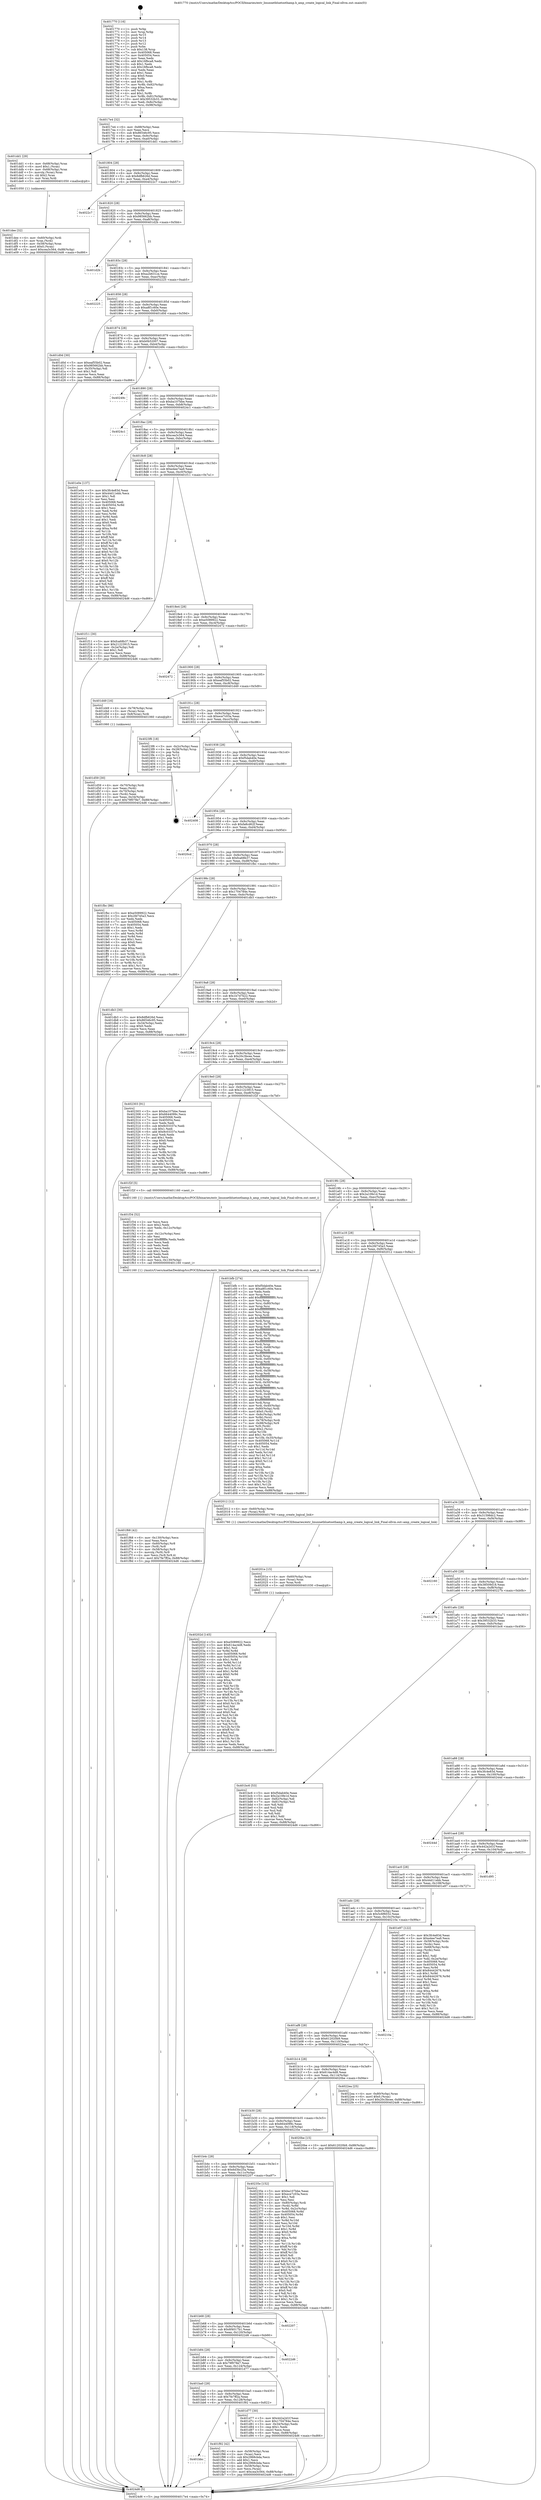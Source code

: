 digraph "0x401770" {
  label = "0x401770 (/mnt/c/Users/mathe/Desktop/tcc/POCII/binaries/extr_linuxnetbluetoothamp.h_amp_create_logical_link_Final-ollvm.out::main(0))"
  labelloc = "t"
  node[shape=record]

  Entry [label="",width=0.3,height=0.3,shape=circle,fillcolor=black,style=filled]
  "0x4017e4" [label="{
     0x4017e4 [32]\l
     | [instrs]\l
     &nbsp;&nbsp;0x4017e4 \<+6\>: mov -0x88(%rbp),%eax\l
     &nbsp;&nbsp;0x4017ea \<+2\>: mov %eax,%ecx\l
     &nbsp;&nbsp;0x4017ec \<+6\>: sub $0x86546c95,%ecx\l
     &nbsp;&nbsp;0x4017f2 \<+6\>: mov %eax,-0x9c(%rbp)\l
     &nbsp;&nbsp;0x4017f8 \<+6\>: mov %ecx,-0xa0(%rbp)\l
     &nbsp;&nbsp;0x4017fe \<+6\>: je 0000000000401dd1 \<main+0x661\>\l
  }"]
  "0x401dd1" [label="{
     0x401dd1 [29]\l
     | [instrs]\l
     &nbsp;&nbsp;0x401dd1 \<+4\>: mov -0x68(%rbp),%rax\l
     &nbsp;&nbsp;0x401dd5 \<+6\>: movl $0x1,(%rax)\l
     &nbsp;&nbsp;0x401ddb \<+4\>: mov -0x68(%rbp),%rax\l
     &nbsp;&nbsp;0x401ddf \<+3\>: movslq (%rax),%rax\l
     &nbsp;&nbsp;0x401de2 \<+4\>: shl $0x2,%rax\l
     &nbsp;&nbsp;0x401de6 \<+3\>: mov %rax,%rdi\l
     &nbsp;&nbsp;0x401de9 \<+5\>: call 0000000000401050 \<malloc@plt\>\l
     | [calls]\l
     &nbsp;&nbsp;0x401050 \{1\} (unknown)\l
  }"]
  "0x401804" [label="{
     0x401804 [28]\l
     | [instrs]\l
     &nbsp;&nbsp;0x401804 \<+5\>: jmp 0000000000401809 \<main+0x99\>\l
     &nbsp;&nbsp;0x401809 \<+6\>: mov -0x9c(%rbp),%eax\l
     &nbsp;&nbsp;0x40180f \<+5\>: sub $0x8dfb626d,%eax\l
     &nbsp;&nbsp;0x401814 \<+6\>: mov %eax,-0xa4(%rbp)\l
     &nbsp;&nbsp;0x40181a \<+6\>: je 00000000004022c7 \<main+0xb57\>\l
  }"]
  Exit [label="",width=0.3,height=0.3,shape=circle,fillcolor=black,style=filled,peripheries=2]
  "0x4022c7" [label="{
     0x4022c7\l
  }", style=dashed]
  "0x401820" [label="{
     0x401820 [28]\l
     | [instrs]\l
     &nbsp;&nbsp;0x401820 \<+5\>: jmp 0000000000401825 \<main+0xb5\>\l
     &nbsp;&nbsp;0x401825 \<+6\>: mov -0x9c(%rbp),%eax\l
     &nbsp;&nbsp;0x40182b \<+5\>: sub $0x985662bb,%eax\l
     &nbsp;&nbsp;0x401830 \<+6\>: mov %eax,-0xa8(%rbp)\l
     &nbsp;&nbsp;0x401836 \<+6\>: je 0000000000401d2b \<main+0x5bb\>\l
  }"]
  "0x40202d" [label="{
     0x40202d [145]\l
     | [instrs]\l
     &nbsp;&nbsp;0x40202d \<+5\>: mov $0xe5089922,%ecx\l
     &nbsp;&nbsp;0x402032 \<+5\>: mov $0x614ac4d8,%edx\l
     &nbsp;&nbsp;0x402037 \<+3\>: mov $0x1,%sil\l
     &nbsp;&nbsp;0x40203a \<+3\>: xor %r8d,%r8d\l
     &nbsp;&nbsp;0x40203d \<+8\>: mov 0x405068,%r9d\l
     &nbsp;&nbsp;0x402045 \<+8\>: mov 0x405054,%r10d\l
     &nbsp;&nbsp;0x40204d \<+4\>: sub $0x1,%r8d\l
     &nbsp;&nbsp;0x402051 \<+3\>: mov %r9d,%r11d\l
     &nbsp;&nbsp;0x402054 \<+3\>: add %r8d,%r11d\l
     &nbsp;&nbsp;0x402057 \<+4\>: imul %r11d,%r9d\l
     &nbsp;&nbsp;0x40205b \<+4\>: and $0x1,%r9d\l
     &nbsp;&nbsp;0x40205f \<+4\>: cmp $0x0,%r9d\l
     &nbsp;&nbsp;0x402063 \<+3\>: sete %bl\l
     &nbsp;&nbsp;0x402066 \<+4\>: cmp $0xa,%r10d\l
     &nbsp;&nbsp;0x40206a \<+4\>: setl %r14b\l
     &nbsp;&nbsp;0x40206e \<+3\>: mov %bl,%r15b\l
     &nbsp;&nbsp;0x402071 \<+4\>: xor $0xff,%r15b\l
     &nbsp;&nbsp;0x402075 \<+3\>: mov %r14b,%r12b\l
     &nbsp;&nbsp;0x402078 \<+4\>: xor $0xff,%r12b\l
     &nbsp;&nbsp;0x40207c \<+4\>: xor $0x0,%sil\l
     &nbsp;&nbsp;0x402080 \<+3\>: mov %r15b,%r13b\l
     &nbsp;&nbsp;0x402083 \<+4\>: and $0x0,%r13b\l
     &nbsp;&nbsp;0x402087 \<+3\>: and %sil,%bl\l
     &nbsp;&nbsp;0x40208a \<+3\>: mov %r12b,%al\l
     &nbsp;&nbsp;0x40208d \<+2\>: and $0x0,%al\l
     &nbsp;&nbsp;0x40208f \<+3\>: and %sil,%r14b\l
     &nbsp;&nbsp;0x402092 \<+3\>: or %bl,%r13b\l
     &nbsp;&nbsp;0x402095 \<+3\>: or %r14b,%al\l
     &nbsp;&nbsp;0x402098 \<+3\>: xor %al,%r13b\l
     &nbsp;&nbsp;0x40209b \<+3\>: or %r12b,%r15b\l
     &nbsp;&nbsp;0x40209e \<+4\>: xor $0xff,%r15b\l
     &nbsp;&nbsp;0x4020a2 \<+4\>: or $0x0,%sil\l
     &nbsp;&nbsp;0x4020a6 \<+3\>: and %sil,%r15b\l
     &nbsp;&nbsp;0x4020a9 \<+3\>: or %r15b,%r13b\l
     &nbsp;&nbsp;0x4020ac \<+4\>: test $0x1,%r13b\l
     &nbsp;&nbsp;0x4020b0 \<+3\>: cmovne %edx,%ecx\l
     &nbsp;&nbsp;0x4020b3 \<+6\>: mov %ecx,-0x88(%rbp)\l
     &nbsp;&nbsp;0x4020b9 \<+5\>: jmp 00000000004024d6 \<main+0xd66\>\l
  }"]
  "0x401d2b" [label="{
     0x401d2b\l
  }", style=dashed]
  "0x40183c" [label="{
     0x40183c [28]\l
     | [instrs]\l
     &nbsp;&nbsp;0x40183c \<+5\>: jmp 0000000000401841 \<main+0xd1\>\l
     &nbsp;&nbsp;0x401841 \<+6\>: mov -0x9c(%rbp),%eax\l
     &nbsp;&nbsp;0x401847 \<+5\>: sub $0xa2b631ce,%eax\l
     &nbsp;&nbsp;0x40184c \<+6\>: mov %eax,-0xac(%rbp)\l
     &nbsp;&nbsp;0x401852 \<+6\>: je 0000000000402225 \<main+0xab5\>\l
  }"]
  "0x40201e" [label="{
     0x40201e [15]\l
     | [instrs]\l
     &nbsp;&nbsp;0x40201e \<+4\>: mov -0x60(%rbp),%rax\l
     &nbsp;&nbsp;0x402022 \<+3\>: mov (%rax),%rax\l
     &nbsp;&nbsp;0x402025 \<+3\>: mov %rax,%rdi\l
     &nbsp;&nbsp;0x402028 \<+5\>: call 0000000000401030 \<free@plt\>\l
     | [calls]\l
     &nbsp;&nbsp;0x401030 \{1\} (unknown)\l
  }"]
  "0x402225" [label="{
     0x402225\l
  }", style=dashed]
  "0x401858" [label="{
     0x401858 [28]\l
     | [instrs]\l
     &nbsp;&nbsp;0x401858 \<+5\>: jmp 000000000040185d \<main+0xed\>\l
     &nbsp;&nbsp;0x40185d \<+6\>: mov -0x9c(%rbp),%eax\l
     &nbsp;&nbsp;0x401863 \<+5\>: sub $0xa8f1c60e,%eax\l
     &nbsp;&nbsp;0x401868 \<+6\>: mov %eax,-0xb0(%rbp)\l
     &nbsp;&nbsp;0x40186e \<+6\>: je 0000000000401d0d \<main+0x59d\>\l
  }"]
  "0x401bbc" [label="{
     0x401bbc\l
  }", style=dashed]
  "0x401d0d" [label="{
     0x401d0d [30]\l
     | [instrs]\l
     &nbsp;&nbsp;0x401d0d \<+5\>: mov $0xeaf55b02,%eax\l
     &nbsp;&nbsp;0x401d12 \<+5\>: mov $0x985662bb,%ecx\l
     &nbsp;&nbsp;0x401d17 \<+3\>: mov -0x35(%rbp),%dl\l
     &nbsp;&nbsp;0x401d1a \<+3\>: test $0x1,%dl\l
     &nbsp;&nbsp;0x401d1d \<+3\>: cmovne %ecx,%eax\l
     &nbsp;&nbsp;0x401d20 \<+6\>: mov %eax,-0x88(%rbp)\l
     &nbsp;&nbsp;0x401d26 \<+5\>: jmp 00000000004024d6 \<main+0xd66\>\l
  }"]
  "0x401874" [label="{
     0x401874 [28]\l
     | [instrs]\l
     &nbsp;&nbsp;0x401874 \<+5\>: jmp 0000000000401879 \<main+0x109\>\l
     &nbsp;&nbsp;0x401879 \<+6\>: mov -0x9c(%rbp),%eax\l
     &nbsp;&nbsp;0x40187f \<+5\>: sub $0xb0b52007,%eax\l
     &nbsp;&nbsp;0x401884 \<+6\>: mov %eax,-0xb4(%rbp)\l
     &nbsp;&nbsp;0x40188a \<+6\>: je 000000000040249c \<main+0xd2c\>\l
  }"]
  "0x401f92" [label="{
     0x401f92 [42]\l
     | [instrs]\l
     &nbsp;&nbsp;0x401f92 \<+4\>: mov -0x58(%rbp),%rax\l
     &nbsp;&nbsp;0x401f96 \<+2\>: mov (%rax),%ecx\l
     &nbsp;&nbsp;0x401f98 \<+6\>: sub $0x2968cbda,%ecx\l
     &nbsp;&nbsp;0x401f9e \<+3\>: add $0x1,%ecx\l
     &nbsp;&nbsp;0x401fa1 \<+6\>: add $0x2968cbda,%ecx\l
     &nbsp;&nbsp;0x401fa7 \<+4\>: mov -0x58(%rbp),%rax\l
     &nbsp;&nbsp;0x401fab \<+2\>: mov %ecx,(%rax)\l
     &nbsp;&nbsp;0x401fad \<+10\>: movl $0xcea3c564,-0x88(%rbp)\l
     &nbsp;&nbsp;0x401fb7 \<+5\>: jmp 00000000004024d6 \<main+0xd66\>\l
  }"]
  "0x40249c" [label="{
     0x40249c\l
  }", style=dashed]
  "0x401890" [label="{
     0x401890 [28]\l
     | [instrs]\l
     &nbsp;&nbsp;0x401890 \<+5\>: jmp 0000000000401895 \<main+0x125\>\l
     &nbsp;&nbsp;0x401895 \<+6\>: mov -0x9c(%rbp),%eax\l
     &nbsp;&nbsp;0x40189b \<+5\>: sub $0xba107bbe,%eax\l
     &nbsp;&nbsp;0x4018a0 \<+6\>: mov %eax,-0xb8(%rbp)\l
     &nbsp;&nbsp;0x4018a6 \<+6\>: je 00000000004024c1 \<main+0xd51\>\l
  }"]
  "0x401f68" [label="{
     0x401f68 [42]\l
     | [instrs]\l
     &nbsp;&nbsp;0x401f68 \<+6\>: mov -0x130(%rbp),%ecx\l
     &nbsp;&nbsp;0x401f6e \<+3\>: imul %eax,%ecx\l
     &nbsp;&nbsp;0x401f71 \<+4\>: mov -0x60(%rbp),%r8\l
     &nbsp;&nbsp;0x401f75 \<+3\>: mov (%r8),%r8\l
     &nbsp;&nbsp;0x401f78 \<+4\>: mov -0x58(%rbp),%r9\l
     &nbsp;&nbsp;0x401f7c \<+3\>: movslq (%r9),%r9\l
     &nbsp;&nbsp;0x401f7f \<+4\>: mov %ecx,(%r8,%r9,4)\l
     &nbsp;&nbsp;0x401f83 \<+10\>: movl $0x7fe7ff2a,-0x88(%rbp)\l
     &nbsp;&nbsp;0x401f8d \<+5\>: jmp 00000000004024d6 \<main+0xd66\>\l
  }"]
  "0x4024c1" [label="{
     0x4024c1\l
  }", style=dashed]
  "0x4018ac" [label="{
     0x4018ac [28]\l
     | [instrs]\l
     &nbsp;&nbsp;0x4018ac \<+5\>: jmp 00000000004018b1 \<main+0x141\>\l
     &nbsp;&nbsp;0x4018b1 \<+6\>: mov -0x9c(%rbp),%eax\l
     &nbsp;&nbsp;0x4018b7 \<+5\>: sub $0xcea3c564,%eax\l
     &nbsp;&nbsp;0x4018bc \<+6\>: mov %eax,-0xbc(%rbp)\l
     &nbsp;&nbsp;0x4018c2 \<+6\>: je 0000000000401e0e \<main+0x69e\>\l
  }"]
  "0x401f34" [label="{
     0x401f34 [52]\l
     | [instrs]\l
     &nbsp;&nbsp;0x401f34 \<+2\>: xor %ecx,%ecx\l
     &nbsp;&nbsp;0x401f36 \<+5\>: mov $0x2,%edx\l
     &nbsp;&nbsp;0x401f3b \<+6\>: mov %edx,-0x12c(%rbp)\l
     &nbsp;&nbsp;0x401f41 \<+1\>: cltd\l
     &nbsp;&nbsp;0x401f42 \<+6\>: mov -0x12c(%rbp),%esi\l
     &nbsp;&nbsp;0x401f48 \<+2\>: idiv %esi\l
     &nbsp;&nbsp;0x401f4a \<+6\>: imul $0xfffffffe,%edx,%edx\l
     &nbsp;&nbsp;0x401f50 \<+2\>: mov %ecx,%edi\l
     &nbsp;&nbsp;0x401f52 \<+2\>: sub %edx,%edi\l
     &nbsp;&nbsp;0x401f54 \<+2\>: mov %ecx,%edx\l
     &nbsp;&nbsp;0x401f56 \<+3\>: sub $0x1,%edx\l
     &nbsp;&nbsp;0x401f59 \<+2\>: add %edx,%edi\l
     &nbsp;&nbsp;0x401f5b \<+2\>: sub %edi,%ecx\l
     &nbsp;&nbsp;0x401f5d \<+6\>: mov %ecx,-0x130(%rbp)\l
     &nbsp;&nbsp;0x401f63 \<+5\>: call 0000000000401160 \<next_i\>\l
     | [calls]\l
     &nbsp;&nbsp;0x401160 \{1\} (/mnt/c/Users/mathe/Desktop/tcc/POCII/binaries/extr_linuxnetbluetoothamp.h_amp_create_logical_link_Final-ollvm.out::next_i)\l
  }"]
  "0x401e0e" [label="{
     0x401e0e [137]\l
     | [instrs]\l
     &nbsp;&nbsp;0x401e0e \<+5\>: mov $0x3fc4e83d,%eax\l
     &nbsp;&nbsp;0x401e13 \<+5\>: mov $0x44d11ebb,%ecx\l
     &nbsp;&nbsp;0x401e18 \<+2\>: mov $0x1,%dl\l
     &nbsp;&nbsp;0x401e1a \<+2\>: xor %esi,%esi\l
     &nbsp;&nbsp;0x401e1c \<+7\>: mov 0x405068,%edi\l
     &nbsp;&nbsp;0x401e23 \<+8\>: mov 0x405054,%r8d\l
     &nbsp;&nbsp;0x401e2b \<+3\>: sub $0x1,%esi\l
     &nbsp;&nbsp;0x401e2e \<+3\>: mov %edi,%r9d\l
     &nbsp;&nbsp;0x401e31 \<+3\>: add %esi,%r9d\l
     &nbsp;&nbsp;0x401e34 \<+4\>: imul %r9d,%edi\l
     &nbsp;&nbsp;0x401e38 \<+3\>: and $0x1,%edi\l
     &nbsp;&nbsp;0x401e3b \<+3\>: cmp $0x0,%edi\l
     &nbsp;&nbsp;0x401e3e \<+4\>: sete %r10b\l
     &nbsp;&nbsp;0x401e42 \<+4\>: cmp $0xa,%r8d\l
     &nbsp;&nbsp;0x401e46 \<+4\>: setl %r11b\l
     &nbsp;&nbsp;0x401e4a \<+3\>: mov %r10b,%bl\l
     &nbsp;&nbsp;0x401e4d \<+3\>: xor $0xff,%bl\l
     &nbsp;&nbsp;0x401e50 \<+3\>: mov %r11b,%r14b\l
     &nbsp;&nbsp;0x401e53 \<+4\>: xor $0xff,%r14b\l
     &nbsp;&nbsp;0x401e57 \<+3\>: xor $0x0,%dl\l
     &nbsp;&nbsp;0x401e5a \<+3\>: mov %bl,%r15b\l
     &nbsp;&nbsp;0x401e5d \<+4\>: and $0x0,%r15b\l
     &nbsp;&nbsp;0x401e61 \<+3\>: and %dl,%r10b\l
     &nbsp;&nbsp;0x401e64 \<+3\>: mov %r14b,%r12b\l
     &nbsp;&nbsp;0x401e67 \<+4\>: and $0x0,%r12b\l
     &nbsp;&nbsp;0x401e6b \<+3\>: and %dl,%r11b\l
     &nbsp;&nbsp;0x401e6e \<+3\>: or %r10b,%r15b\l
     &nbsp;&nbsp;0x401e71 \<+3\>: or %r11b,%r12b\l
     &nbsp;&nbsp;0x401e74 \<+3\>: xor %r12b,%r15b\l
     &nbsp;&nbsp;0x401e77 \<+3\>: or %r14b,%bl\l
     &nbsp;&nbsp;0x401e7a \<+3\>: xor $0xff,%bl\l
     &nbsp;&nbsp;0x401e7d \<+3\>: or $0x0,%dl\l
     &nbsp;&nbsp;0x401e80 \<+2\>: and %dl,%bl\l
     &nbsp;&nbsp;0x401e82 \<+3\>: or %bl,%r15b\l
     &nbsp;&nbsp;0x401e85 \<+4\>: test $0x1,%r15b\l
     &nbsp;&nbsp;0x401e89 \<+3\>: cmovne %ecx,%eax\l
     &nbsp;&nbsp;0x401e8c \<+6\>: mov %eax,-0x88(%rbp)\l
     &nbsp;&nbsp;0x401e92 \<+5\>: jmp 00000000004024d6 \<main+0xd66\>\l
  }"]
  "0x4018c8" [label="{
     0x4018c8 [28]\l
     | [instrs]\l
     &nbsp;&nbsp;0x4018c8 \<+5\>: jmp 00000000004018cd \<main+0x15d\>\l
     &nbsp;&nbsp;0x4018cd \<+6\>: mov -0x9c(%rbp),%eax\l
     &nbsp;&nbsp;0x4018d3 \<+5\>: sub $0xe4ee7ea9,%eax\l
     &nbsp;&nbsp;0x4018d8 \<+6\>: mov %eax,-0xc0(%rbp)\l
     &nbsp;&nbsp;0x4018de \<+6\>: je 0000000000401f11 \<main+0x7a1\>\l
  }"]
  "0x401dee" [label="{
     0x401dee [32]\l
     | [instrs]\l
     &nbsp;&nbsp;0x401dee \<+4\>: mov -0x60(%rbp),%rdi\l
     &nbsp;&nbsp;0x401df2 \<+3\>: mov %rax,(%rdi)\l
     &nbsp;&nbsp;0x401df5 \<+4\>: mov -0x58(%rbp),%rax\l
     &nbsp;&nbsp;0x401df9 \<+6\>: movl $0x0,(%rax)\l
     &nbsp;&nbsp;0x401dff \<+10\>: movl $0xcea3c564,-0x88(%rbp)\l
     &nbsp;&nbsp;0x401e09 \<+5\>: jmp 00000000004024d6 \<main+0xd66\>\l
  }"]
  "0x401f11" [label="{
     0x401f11 [30]\l
     | [instrs]\l
     &nbsp;&nbsp;0x401f11 \<+5\>: mov $0xfca68b37,%eax\l
     &nbsp;&nbsp;0x401f16 \<+5\>: mov $0x21223915,%ecx\l
     &nbsp;&nbsp;0x401f1b \<+3\>: mov -0x2e(%rbp),%dl\l
     &nbsp;&nbsp;0x401f1e \<+3\>: test $0x1,%dl\l
     &nbsp;&nbsp;0x401f21 \<+3\>: cmovne %ecx,%eax\l
     &nbsp;&nbsp;0x401f24 \<+6\>: mov %eax,-0x88(%rbp)\l
     &nbsp;&nbsp;0x401f2a \<+5\>: jmp 00000000004024d6 \<main+0xd66\>\l
  }"]
  "0x4018e4" [label="{
     0x4018e4 [28]\l
     | [instrs]\l
     &nbsp;&nbsp;0x4018e4 \<+5\>: jmp 00000000004018e9 \<main+0x179\>\l
     &nbsp;&nbsp;0x4018e9 \<+6\>: mov -0x9c(%rbp),%eax\l
     &nbsp;&nbsp;0x4018ef \<+5\>: sub $0xe5089922,%eax\l
     &nbsp;&nbsp;0x4018f4 \<+6\>: mov %eax,-0xc4(%rbp)\l
     &nbsp;&nbsp;0x4018fa \<+6\>: je 0000000000402472 \<main+0xd02\>\l
  }"]
  "0x401ba0" [label="{
     0x401ba0 [28]\l
     | [instrs]\l
     &nbsp;&nbsp;0x401ba0 \<+5\>: jmp 0000000000401ba5 \<main+0x435\>\l
     &nbsp;&nbsp;0x401ba5 \<+6\>: mov -0x9c(%rbp),%eax\l
     &nbsp;&nbsp;0x401bab \<+5\>: sub $0x7fe7ff2a,%eax\l
     &nbsp;&nbsp;0x401bb0 \<+6\>: mov %eax,-0x128(%rbp)\l
     &nbsp;&nbsp;0x401bb6 \<+6\>: je 0000000000401f92 \<main+0x822\>\l
  }"]
  "0x402472" [label="{
     0x402472\l
  }", style=dashed]
  "0x401900" [label="{
     0x401900 [28]\l
     | [instrs]\l
     &nbsp;&nbsp;0x401900 \<+5\>: jmp 0000000000401905 \<main+0x195\>\l
     &nbsp;&nbsp;0x401905 \<+6\>: mov -0x9c(%rbp),%eax\l
     &nbsp;&nbsp;0x40190b \<+5\>: sub $0xeaf55b02,%eax\l
     &nbsp;&nbsp;0x401910 \<+6\>: mov %eax,-0xc8(%rbp)\l
     &nbsp;&nbsp;0x401916 \<+6\>: je 0000000000401d49 \<main+0x5d9\>\l
  }"]
  "0x401d77" [label="{
     0x401d77 [30]\l
     | [instrs]\l
     &nbsp;&nbsp;0x401d77 \<+5\>: mov $0x442a2d1f,%eax\l
     &nbsp;&nbsp;0x401d7c \<+5\>: mov $0x1704784e,%ecx\l
     &nbsp;&nbsp;0x401d81 \<+3\>: mov -0x34(%rbp),%edx\l
     &nbsp;&nbsp;0x401d84 \<+3\>: cmp $0x1,%edx\l
     &nbsp;&nbsp;0x401d87 \<+3\>: cmovl %ecx,%eax\l
     &nbsp;&nbsp;0x401d8a \<+6\>: mov %eax,-0x88(%rbp)\l
     &nbsp;&nbsp;0x401d90 \<+5\>: jmp 00000000004024d6 \<main+0xd66\>\l
  }"]
  "0x401d49" [label="{
     0x401d49 [16]\l
     | [instrs]\l
     &nbsp;&nbsp;0x401d49 \<+4\>: mov -0x78(%rbp),%rax\l
     &nbsp;&nbsp;0x401d4d \<+3\>: mov (%rax),%rax\l
     &nbsp;&nbsp;0x401d50 \<+4\>: mov 0x8(%rax),%rdi\l
     &nbsp;&nbsp;0x401d54 \<+5\>: call 0000000000401060 \<atoi@plt\>\l
     | [calls]\l
     &nbsp;&nbsp;0x401060 \{1\} (unknown)\l
  }"]
  "0x40191c" [label="{
     0x40191c [28]\l
     | [instrs]\l
     &nbsp;&nbsp;0x40191c \<+5\>: jmp 0000000000401921 \<main+0x1b1\>\l
     &nbsp;&nbsp;0x401921 \<+6\>: mov -0x9c(%rbp),%eax\l
     &nbsp;&nbsp;0x401927 \<+5\>: sub $0xece7c03a,%eax\l
     &nbsp;&nbsp;0x40192c \<+6\>: mov %eax,-0xcc(%rbp)\l
     &nbsp;&nbsp;0x401932 \<+6\>: je 00000000004023f6 \<main+0xc86\>\l
  }"]
  "0x401b84" [label="{
     0x401b84 [28]\l
     | [instrs]\l
     &nbsp;&nbsp;0x401b84 \<+5\>: jmp 0000000000401b89 \<main+0x419\>\l
     &nbsp;&nbsp;0x401b89 \<+6\>: mov -0x9c(%rbp),%eax\l
     &nbsp;&nbsp;0x401b8f \<+5\>: sub $0x79f078e7,%eax\l
     &nbsp;&nbsp;0x401b94 \<+6\>: mov %eax,-0x124(%rbp)\l
     &nbsp;&nbsp;0x401b9a \<+6\>: je 0000000000401d77 \<main+0x607\>\l
  }"]
  "0x4023f6" [label="{
     0x4023f6 [18]\l
     | [instrs]\l
     &nbsp;&nbsp;0x4023f6 \<+3\>: mov -0x2c(%rbp),%eax\l
     &nbsp;&nbsp;0x4023f9 \<+4\>: lea -0x28(%rbp),%rsp\l
     &nbsp;&nbsp;0x4023fd \<+1\>: pop %rbx\l
     &nbsp;&nbsp;0x4023fe \<+2\>: pop %r12\l
     &nbsp;&nbsp;0x402400 \<+2\>: pop %r13\l
     &nbsp;&nbsp;0x402402 \<+2\>: pop %r14\l
     &nbsp;&nbsp;0x402404 \<+2\>: pop %r15\l
     &nbsp;&nbsp;0x402406 \<+1\>: pop %rbp\l
     &nbsp;&nbsp;0x402407 \<+1\>: ret\l
  }"]
  "0x401938" [label="{
     0x401938 [28]\l
     | [instrs]\l
     &nbsp;&nbsp;0x401938 \<+5\>: jmp 000000000040193d \<main+0x1cd\>\l
     &nbsp;&nbsp;0x40193d \<+6\>: mov -0x9c(%rbp),%eax\l
     &nbsp;&nbsp;0x401943 \<+5\>: sub $0xf5dab40e,%eax\l
     &nbsp;&nbsp;0x401948 \<+6\>: mov %eax,-0xd0(%rbp)\l
     &nbsp;&nbsp;0x40194e \<+6\>: je 0000000000402408 \<main+0xc98\>\l
  }"]
  "0x4022d6" [label="{
     0x4022d6\l
  }", style=dashed]
  "0x402408" [label="{
     0x402408\l
  }", style=dashed]
  "0x401954" [label="{
     0x401954 [28]\l
     | [instrs]\l
     &nbsp;&nbsp;0x401954 \<+5\>: jmp 0000000000401959 \<main+0x1e9\>\l
     &nbsp;&nbsp;0x401959 \<+6\>: mov -0x9c(%rbp),%eax\l
     &nbsp;&nbsp;0x40195f \<+5\>: sub $0xfa8cd62f,%eax\l
     &nbsp;&nbsp;0x401964 \<+6\>: mov %eax,-0xd4(%rbp)\l
     &nbsp;&nbsp;0x40196a \<+6\>: je 00000000004020cd \<main+0x95d\>\l
  }"]
  "0x401b68" [label="{
     0x401b68 [28]\l
     | [instrs]\l
     &nbsp;&nbsp;0x401b68 \<+5\>: jmp 0000000000401b6d \<main+0x3fd\>\l
     &nbsp;&nbsp;0x401b6d \<+6\>: mov -0x9c(%rbp),%eax\l
     &nbsp;&nbsp;0x401b73 \<+5\>: sub $0x6f4017b1,%eax\l
     &nbsp;&nbsp;0x401b78 \<+6\>: mov %eax,-0x120(%rbp)\l
     &nbsp;&nbsp;0x401b7e \<+6\>: je 00000000004022d6 \<main+0xb66\>\l
  }"]
  "0x4020cd" [label="{
     0x4020cd\l
  }", style=dashed]
  "0x401970" [label="{
     0x401970 [28]\l
     | [instrs]\l
     &nbsp;&nbsp;0x401970 \<+5\>: jmp 0000000000401975 \<main+0x205\>\l
     &nbsp;&nbsp;0x401975 \<+6\>: mov -0x9c(%rbp),%eax\l
     &nbsp;&nbsp;0x40197b \<+5\>: sub $0xfca68b37,%eax\l
     &nbsp;&nbsp;0x401980 \<+6\>: mov %eax,-0xd8(%rbp)\l
     &nbsp;&nbsp;0x401986 \<+6\>: je 0000000000401fbc \<main+0x84c\>\l
  }"]
  "0x402207" [label="{
     0x402207\l
  }", style=dashed]
  "0x401fbc" [label="{
     0x401fbc [86]\l
     | [instrs]\l
     &nbsp;&nbsp;0x401fbc \<+5\>: mov $0xe5089922,%eax\l
     &nbsp;&nbsp;0x401fc1 \<+5\>: mov $0x2fd745a3,%ecx\l
     &nbsp;&nbsp;0x401fc6 \<+2\>: xor %edx,%edx\l
     &nbsp;&nbsp;0x401fc8 \<+7\>: mov 0x405068,%esi\l
     &nbsp;&nbsp;0x401fcf \<+7\>: mov 0x405054,%edi\l
     &nbsp;&nbsp;0x401fd6 \<+3\>: sub $0x1,%edx\l
     &nbsp;&nbsp;0x401fd9 \<+3\>: mov %esi,%r8d\l
     &nbsp;&nbsp;0x401fdc \<+3\>: add %edx,%r8d\l
     &nbsp;&nbsp;0x401fdf \<+4\>: imul %r8d,%esi\l
     &nbsp;&nbsp;0x401fe3 \<+3\>: and $0x1,%esi\l
     &nbsp;&nbsp;0x401fe6 \<+3\>: cmp $0x0,%esi\l
     &nbsp;&nbsp;0x401fe9 \<+4\>: sete %r9b\l
     &nbsp;&nbsp;0x401fed \<+3\>: cmp $0xa,%edi\l
     &nbsp;&nbsp;0x401ff0 \<+4\>: setl %r10b\l
     &nbsp;&nbsp;0x401ff4 \<+3\>: mov %r9b,%r11b\l
     &nbsp;&nbsp;0x401ff7 \<+3\>: and %r10b,%r11b\l
     &nbsp;&nbsp;0x401ffa \<+3\>: xor %r10b,%r9b\l
     &nbsp;&nbsp;0x401ffd \<+3\>: or %r9b,%r11b\l
     &nbsp;&nbsp;0x402000 \<+4\>: test $0x1,%r11b\l
     &nbsp;&nbsp;0x402004 \<+3\>: cmovne %ecx,%eax\l
     &nbsp;&nbsp;0x402007 \<+6\>: mov %eax,-0x88(%rbp)\l
     &nbsp;&nbsp;0x40200d \<+5\>: jmp 00000000004024d6 \<main+0xd66\>\l
  }"]
  "0x40198c" [label="{
     0x40198c [28]\l
     | [instrs]\l
     &nbsp;&nbsp;0x40198c \<+5\>: jmp 0000000000401991 \<main+0x221\>\l
     &nbsp;&nbsp;0x401991 \<+6\>: mov -0x9c(%rbp),%eax\l
     &nbsp;&nbsp;0x401997 \<+5\>: sub $0x1704784e,%eax\l
     &nbsp;&nbsp;0x40199c \<+6\>: mov %eax,-0xdc(%rbp)\l
     &nbsp;&nbsp;0x4019a2 \<+6\>: je 0000000000401db3 \<main+0x643\>\l
  }"]
  "0x401b4c" [label="{
     0x401b4c [28]\l
     | [instrs]\l
     &nbsp;&nbsp;0x401b4c \<+5\>: jmp 0000000000401b51 \<main+0x3e1\>\l
     &nbsp;&nbsp;0x401b51 \<+6\>: mov -0x9c(%rbp),%eax\l
     &nbsp;&nbsp;0x401b57 \<+5\>: sub $0x6d3bc25a,%eax\l
     &nbsp;&nbsp;0x401b5c \<+6\>: mov %eax,-0x11c(%rbp)\l
     &nbsp;&nbsp;0x401b62 \<+6\>: je 0000000000402207 \<main+0xa97\>\l
  }"]
  "0x401db3" [label="{
     0x401db3 [30]\l
     | [instrs]\l
     &nbsp;&nbsp;0x401db3 \<+5\>: mov $0x8dfb626d,%eax\l
     &nbsp;&nbsp;0x401db8 \<+5\>: mov $0x86546c95,%ecx\l
     &nbsp;&nbsp;0x401dbd \<+3\>: mov -0x34(%rbp),%edx\l
     &nbsp;&nbsp;0x401dc0 \<+3\>: cmp $0x0,%edx\l
     &nbsp;&nbsp;0x401dc3 \<+3\>: cmove %ecx,%eax\l
     &nbsp;&nbsp;0x401dc6 \<+6\>: mov %eax,-0x88(%rbp)\l
     &nbsp;&nbsp;0x401dcc \<+5\>: jmp 00000000004024d6 \<main+0xd66\>\l
  }"]
  "0x4019a8" [label="{
     0x4019a8 [28]\l
     | [instrs]\l
     &nbsp;&nbsp;0x4019a8 \<+5\>: jmp 00000000004019ad \<main+0x23d\>\l
     &nbsp;&nbsp;0x4019ad \<+6\>: mov -0x9c(%rbp),%eax\l
     &nbsp;&nbsp;0x4019b3 \<+5\>: sub $0x1b7d7b22,%eax\l
     &nbsp;&nbsp;0x4019b8 \<+6\>: mov %eax,-0xe0(%rbp)\l
     &nbsp;&nbsp;0x4019be \<+6\>: je 000000000040229d \<main+0xb2d\>\l
  }"]
  "0x40235e" [label="{
     0x40235e [152]\l
     | [instrs]\l
     &nbsp;&nbsp;0x40235e \<+5\>: mov $0xba107bbe,%eax\l
     &nbsp;&nbsp;0x402363 \<+5\>: mov $0xece7c03a,%ecx\l
     &nbsp;&nbsp;0x402368 \<+2\>: mov $0x1,%dl\l
     &nbsp;&nbsp;0x40236a \<+2\>: xor %esi,%esi\l
     &nbsp;&nbsp;0x40236c \<+4\>: mov -0x80(%rbp),%rdi\l
     &nbsp;&nbsp;0x402370 \<+3\>: mov (%rdi),%r8d\l
     &nbsp;&nbsp;0x402373 \<+4\>: mov %r8d,-0x2c(%rbp)\l
     &nbsp;&nbsp;0x402377 \<+8\>: mov 0x405068,%r8d\l
     &nbsp;&nbsp;0x40237f \<+8\>: mov 0x405054,%r9d\l
     &nbsp;&nbsp;0x402387 \<+3\>: sub $0x1,%esi\l
     &nbsp;&nbsp;0x40238a \<+3\>: mov %r8d,%r10d\l
     &nbsp;&nbsp;0x40238d \<+3\>: add %esi,%r10d\l
     &nbsp;&nbsp;0x402390 \<+4\>: imul %r10d,%r8d\l
     &nbsp;&nbsp;0x402394 \<+4\>: and $0x1,%r8d\l
     &nbsp;&nbsp;0x402398 \<+4\>: cmp $0x0,%r8d\l
     &nbsp;&nbsp;0x40239c \<+4\>: sete %r11b\l
     &nbsp;&nbsp;0x4023a0 \<+4\>: cmp $0xa,%r9d\l
     &nbsp;&nbsp;0x4023a4 \<+3\>: setl %bl\l
     &nbsp;&nbsp;0x4023a7 \<+3\>: mov %r11b,%r14b\l
     &nbsp;&nbsp;0x4023aa \<+4\>: xor $0xff,%r14b\l
     &nbsp;&nbsp;0x4023ae \<+3\>: mov %bl,%r15b\l
     &nbsp;&nbsp;0x4023b1 \<+4\>: xor $0xff,%r15b\l
     &nbsp;&nbsp;0x4023b5 \<+3\>: xor $0x0,%dl\l
     &nbsp;&nbsp;0x4023b8 \<+3\>: mov %r14b,%r12b\l
     &nbsp;&nbsp;0x4023bb \<+4\>: and $0x0,%r12b\l
     &nbsp;&nbsp;0x4023bf \<+3\>: and %dl,%r11b\l
     &nbsp;&nbsp;0x4023c2 \<+3\>: mov %r15b,%r13b\l
     &nbsp;&nbsp;0x4023c5 \<+4\>: and $0x0,%r13b\l
     &nbsp;&nbsp;0x4023c9 \<+2\>: and %dl,%bl\l
     &nbsp;&nbsp;0x4023cb \<+3\>: or %r11b,%r12b\l
     &nbsp;&nbsp;0x4023ce \<+3\>: or %bl,%r13b\l
     &nbsp;&nbsp;0x4023d1 \<+3\>: xor %r13b,%r12b\l
     &nbsp;&nbsp;0x4023d4 \<+3\>: or %r15b,%r14b\l
     &nbsp;&nbsp;0x4023d7 \<+4\>: xor $0xff,%r14b\l
     &nbsp;&nbsp;0x4023db \<+3\>: or $0x0,%dl\l
     &nbsp;&nbsp;0x4023de \<+3\>: and %dl,%r14b\l
     &nbsp;&nbsp;0x4023e1 \<+3\>: or %r14b,%r12b\l
     &nbsp;&nbsp;0x4023e4 \<+4\>: test $0x1,%r12b\l
     &nbsp;&nbsp;0x4023e8 \<+3\>: cmovne %ecx,%eax\l
     &nbsp;&nbsp;0x4023eb \<+6\>: mov %eax,-0x88(%rbp)\l
     &nbsp;&nbsp;0x4023f1 \<+5\>: jmp 00000000004024d6 \<main+0xd66\>\l
  }"]
  "0x40229d" [label="{
     0x40229d\l
  }", style=dashed]
  "0x4019c4" [label="{
     0x4019c4 [28]\l
     | [instrs]\l
     &nbsp;&nbsp;0x4019c4 \<+5\>: jmp 00000000004019c9 \<main+0x259\>\l
     &nbsp;&nbsp;0x4019c9 \<+6\>: mov -0x9c(%rbp),%eax\l
     &nbsp;&nbsp;0x4019cf \<+5\>: sub $0x20c3bcee,%eax\l
     &nbsp;&nbsp;0x4019d4 \<+6\>: mov %eax,-0xe4(%rbp)\l
     &nbsp;&nbsp;0x4019da \<+6\>: je 0000000000402303 \<main+0xb93\>\l
  }"]
  "0x401b30" [label="{
     0x401b30 [28]\l
     | [instrs]\l
     &nbsp;&nbsp;0x401b30 \<+5\>: jmp 0000000000401b35 \<main+0x3c5\>\l
     &nbsp;&nbsp;0x401b35 \<+6\>: mov -0x9c(%rbp),%eax\l
     &nbsp;&nbsp;0x401b3b \<+5\>: sub $0x6644099c,%eax\l
     &nbsp;&nbsp;0x401b40 \<+6\>: mov %eax,-0x118(%rbp)\l
     &nbsp;&nbsp;0x401b46 \<+6\>: je 000000000040235e \<main+0xbee\>\l
  }"]
  "0x402303" [label="{
     0x402303 [91]\l
     | [instrs]\l
     &nbsp;&nbsp;0x402303 \<+5\>: mov $0xba107bbe,%eax\l
     &nbsp;&nbsp;0x402308 \<+5\>: mov $0x6644099c,%ecx\l
     &nbsp;&nbsp;0x40230d \<+7\>: mov 0x405068,%edx\l
     &nbsp;&nbsp;0x402314 \<+7\>: mov 0x405054,%esi\l
     &nbsp;&nbsp;0x40231b \<+2\>: mov %edx,%edi\l
     &nbsp;&nbsp;0x40231d \<+6\>: sub $0x9c03337e,%edi\l
     &nbsp;&nbsp;0x402323 \<+3\>: sub $0x1,%edi\l
     &nbsp;&nbsp;0x402326 \<+6\>: add $0x9c03337e,%edi\l
     &nbsp;&nbsp;0x40232c \<+3\>: imul %edi,%edx\l
     &nbsp;&nbsp;0x40232f \<+3\>: and $0x1,%edx\l
     &nbsp;&nbsp;0x402332 \<+3\>: cmp $0x0,%edx\l
     &nbsp;&nbsp;0x402335 \<+4\>: sete %r8b\l
     &nbsp;&nbsp;0x402339 \<+3\>: cmp $0xa,%esi\l
     &nbsp;&nbsp;0x40233c \<+4\>: setl %r9b\l
     &nbsp;&nbsp;0x402340 \<+3\>: mov %r8b,%r10b\l
     &nbsp;&nbsp;0x402343 \<+3\>: and %r9b,%r10b\l
     &nbsp;&nbsp;0x402346 \<+3\>: xor %r9b,%r8b\l
     &nbsp;&nbsp;0x402349 \<+3\>: or %r8b,%r10b\l
     &nbsp;&nbsp;0x40234c \<+4\>: test $0x1,%r10b\l
     &nbsp;&nbsp;0x402350 \<+3\>: cmovne %ecx,%eax\l
     &nbsp;&nbsp;0x402353 \<+6\>: mov %eax,-0x88(%rbp)\l
     &nbsp;&nbsp;0x402359 \<+5\>: jmp 00000000004024d6 \<main+0xd66\>\l
  }"]
  "0x4019e0" [label="{
     0x4019e0 [28]\l
     | [instrs]\l
     &nbsp;&nbsp;0x4019e0 \<+5\>: jmp 00000000004019e5 \<main+0x275\>\l
     &nbsp;&nbsp;0x4019e5 \<+6\>: mov -0x9c(%rbp),%eax\l
     &nbsp;&nbsp;0x4019eb \<+5\>: sub $0x21223915,%eax\l
     &nbsp;&nbsp;0x4019f0 \<+6\>: mov %eax,-0xe8(%rbp)\l
     &nbsp;&nbsp;0x4019f6 \<+6\>: je 0000000000401f2f \<main+0x7bf\>\l
  }"]
  "0x4020be" [label="{
     0x4020be [15]\l
     | [instrs]\l
     &nbsp;&nbsp;0x4020be \<+10\>: movl $0x612020b9,-0x88(%rbp)\l
     &nbsp;&nbsp;0x4020c8 \<+5\>: jmp 00000000004024d6 \<main+0xd66\>\l
  }"]
  "0x401f2f" [label="{
     0x401f2f [5]\l
     | [instrs]\l
     &nbsp;&nbsp;0x401f2f \<+5\>: call 0000000000401160 \<next_i\>\l
     | [calls]\l
     &nbsp;&nbsp;0x401160 \{1\} (/mnt/c/Users/mathe/Desktop/tcc/POCII/binaries/extr_linuxnetbluetoothamp.h_amp_create_logical_link_Final-ollvm.out::next_i)\l
  }"]
  "0x4019fc" [label="{
     0x4019fc [28]\l
     | [instrs]\l
     &nbsp;&nbsp;0x4019fc \<+5\>: jmp 0000000000401a01 \<main+0x291\>\l
     &nbsp;&nbsp;0x401a01 \<+6\>: mov -0x9c(%rbp),%eax\l
     &nbsp;&nbsp;0x401a07 \<+5\>: sub $0x2a10fe1d,%eax\l
     &nbsp;&nbsp;0x401a0c \<+6\>: mov %eax,-0xec(%rbp)\l
     &nbsp;&nbsp;0x401a12 \<+6\>: je 0000000000401bfb \<main+0x48b\>\l
  }"]
  "0x401b14" [label="{
     0x401b14 [28]\l
     | [instrs]\l
     &nbsp;&nbsp;0x401b14 \<+5\>: jmp 0000000000401b19 \<main+0x3a9\>\l
     &nbsp;&nbsp;0x401b19 \<+6\>: mov -0x9c(%rbp),%eax\l
     &nbsp;&nbsp;0x401b1f \<+5\>: sub $0x614ac4d8,%eax\l
     &nbsp;&nbsp;0x401b24 \<+6\>: mov %eax,-0x114(%rbp)\l
     &nbsp;&nbsp;0x401b2a \<+6\>: je 00000000004020be \<main+0x94e\>\l
  }"]
  "0x401bfb" [label="{
     0x401bfb [274]\l
     | [instrs]\l
     &nbsp;&nbsp;0x401bfb \<+5\>: mov $0xf5dab40e,%eax\l
     &nbsp;&nbsp;0x401c00 \<+5\>: mov $0xa8f1c60e,%ecx\l
     &nbsp;&nbsp;0x401c05 \<+2\>: xor %edx,%edx\l
     &nbsp;&nbsp;0x401c07 \<+3\>: mov %rsp,%rsi\l
     &nbsp;&nbsp;0x401c0a \<+4\>: add $0xfffffffffffffff0,%rsi\l
     &nbsp;&nbsp;0x401c0e \<+3\>: mov %rsi,%rsp\l
     &nbsp;&nbsp;0x401c11 \<+4\>: mov %rsi,-0x80(%rbp)\l
     &nbsp;&nbsp;0x401c15 \<+3\>: mov %rsp,%rsi\l
     &nbsp;&nbsp;0x401c18 \<+4\>: add $0xfffffffffffffff0,%rsi\l
     &nbsp;&nbsp;0x401c1c \<+3\>: mov %rsi,%rsp\l
     &nbsp;&nbsp;0x401c1f \<+3\>: mov %rsp,%rdi\l
     &nbsp;&nbsp;0x401c22 \<+4\>: add $0xfffffffffffffff0,%rdi\l
     &nbsp;&nbsp;0x401c26 \<+3\>: mov %rdi,%rsp\l
     &nbsp;&nbsp;0x401c29 \<+4\>: mov %rdi,-0x78(%rbp)\l
     &nbsp;&nbsp;0x401c2d \<+3\>: mov %rsp,%rdi\l
     &nbsp;&nbsp;0x401c30 \<+4\>: add $0xfffffffffffffff0,%rdi\l
     &nbsp;&nbsp;0x401c34 \<+3\>: mov %rdi,%rsp\l
     &nbsp;&nbsp;0x401c37 \<+4\>: mov %rdi,-0x70(%rbp)\l
     &nbsp;&nbsp;0x401c3b \<+3\>: mov %rsp,%rdi\l
     &nbsp;&nbsp;0x401c3e \<+4\>: add $0xfffffffffffffff0,%rdi\l
     &nbsp;&nbsp;0x401c42 \<+3\>: mov %rdi,%rsp\l
     &nbsp;&nbsp;0x401c45 \<+4\>: mov %rdi,-0x68(%rbp)\l
     &nbsp;&nbsp;0x401c49 \<+3\>: mov %rsp,%rdi\l
     &nbsp;&nbsp;0x401c4c \<+4\>: add $0xfffffffffffffff0,%rdi\l
     &nbsp;&nbsp;0x401c50 \<+3\>: mov %rdi,%rsp\l
     &nbsp;&nbsp;0x401c53 \<+4\>: mov %rdi,-0x60(%rbp)\l
     &nbsp;&nbsp;0x401c57 \<+3\>: mov %rsp,%rdi\l
     &nbsp;&nbsp;0x401c5a \<+4\>: add $0xfffffffffffffff0,%rdi\l
     &nbsp;&nbsp;0x401c5e \<+3\>: mov %rdi,%rsp\l
     &nbsp;&nbsp;0x401c61 \<+4\>: mov %rdi,-0x58(%rbp)\l
     &nbsp;&nbsp;0x401c65 \<+3\>: mov %rsp,%rdi\l
     &nbsp;&nbsp;0x401c68 \<+4\>: add $0xfffffffffffffff0,%rdi\l
     &nbsp;&nbsp;0x401c6c \<+3\>: mov %rdi,%rsp\l
     &nbsp;&nbsp;0x401c6f \<+4\>: mov %rdi,-0x50(%rbp)\l
     &nbsp;&nbsp;0x401c73 \<+3\>: mov %rsp,%rdi\l
     &nbsp;&nbsp;0x401c76 \<+4\>: add $0xfffffffffffffff0,%rdi\l
     &nbsp;&nbsp;0x401c7a \<+3\>: mov %rdi,%rsp\l
     &nbsp;&nbsp;0x401c7d \<+4\>: mov %rdi,-0x48(%rbp)\l
     &nbsp;&nbsp;0x401c81 \<+3\>: mov %rsp,%rdi\l
     &nbsp;&nbsp;0x401c84 \<+4\>: add $0xfffffffffffffff0,%rdi\l
     &nbsp;&nbsp;0x401c88 \<+3\>: mov %rdi,%rsp\l
     &nbsp;&nbsp;0x401c8b \<+4\>: mov %rdi,-0x40(%rbp)\l
     &nbsp;&nbsp;0x401c8f \<+4\>: mov -0x80(%rbp),%rdi\l
     &nbsp;&nbsp;0x401c93 \<+6\>: movl $0x0,(%rdi)\l
     &nbsp;&nbsp;0x401c99 \<+7\>: mov -0x8c(%rbp),%r8d\l
     &nbsp;&nbsp;0x401ca0 \<+3\>: mov %r8d,(%rsi)\l
     &nbsp;&nbsp;0x401ca3 \<+4\>: mov -0x78(%rbp),%rdi\l
     &nbsp;&nbsp;0x401ca7 \<+7\>: mov -0x98(%rbp),%r9\l
     &nbsp;&nbsp;0x401cae \<+3\>: mov %r9,(%rdi)\l
     &nbsp;&nbsp;0x401cb1 \<+3\>: cmpl $0x2,(%rsi)\l
     &nbsp;&nbsp;0x401cb4 \<+4\>: setne %r10b\l
     &nbsp;&nbsp;0x401cb8 \<+4\>: and $0x1,%r10b\l
     &nbsp;&nbsp;0x401cbc \<+4\>: mov %r10b,-0x35(%rbp)\l
     &nbsp;&nbsp;0x401cc0 \<+8\>: mov 0x405068,%r11d\l
     &nbsp;&nbsp;0x401cc8 \<+7\>: mov 0x405054,%ebx\l
     &nbsp;&nbsp;0x401ccf \<+3\>: sub $0x1,%edx\l
     &nbsp;&nbsp;0x401cd2 \<+3\>: mov %r11d,%r14d\l
     &nbsp;&nbsp;0x401cd5 \<+3\>: add %edx,%r14d\l
     &nbsp;&nbsp;0x401cd8 \<+4\>: imul %r14d,%r11d\l
     &nbsp;&nbsp;0x401cdc \<+4\>: and $0x1,%r11d\l
     &nbsp;&nbsp;0x401ce0 \<+4\>: cmp $0x0,%r11d\l
     &nbsp;&nbsp;0x401ce4 \<+4\>: sete %r10b\l
     &nbsp;&nbsp;0x401ce8 \<+3\>: cmp $0xa,%ebx\l
     &nbsp;&nbsp;0x401ceb \<+4\>: setl %r15b\l
     &nbsp;&nbsp;0x401cef \<+3\>: mov %r10b,%r12b\l
     &nbsp;&nbsp;0x401cf2 \<+3\>: and %r15b,%r12b\l
     &nbsp;&nbsp;0x401cf5 \<+3\>: xor %r15b,%r10b\l
     &nbsp;&nbsp;0x401cf8 \<+3\>: or %r10b,%r12b\l
     &nbsp;&nbsp;0x401cfb \<+4\>: test $0x1,%r12b\l
     &nbsp;&nbsp;0x401cff \<+3\>: cmovne %ecx,%eax\l
     &nbsp;&nbsp;0x401d02 \<+6\>: mov %eax,-0x88(%rbp)\l
     &nbsp;&nbsp;0x401d08 \<+5\>: jmp 00000000004024d6 \<main+0xd66\>\l
  }"]
  "0x401a18" [label="{
     0x401a18 [28]\l
     | [instrs]\l
     &nbsp;&nbsp;0x401a18 \<+5\>: jmp 0000000000401a1d \<main+0x2ad\>\l
     &nbsp;&nbsp;0x401a1d \<+6\>: mov -0x9c(%rbp),%eax\l
     &nbsp;&nbsp;0x401a23 \<+5\>: sub $0x2fd745a3,%eax\l
     &nbsp;&nbsp;0x401a28 \<+6\>: mov %eax,-0xf0(%rbp)\l
     &nbsp;&nbsp;0x401a2e \<+6\>: je 0000000000402012 \<main+0x8a2\>\l
  }"]
  "0x4022ea" [label="{
     0x4022ea [25]\l
     | [instrs]\l
     &nbsp;&nbsp;0x4022ea \<+4\>: mov -0x80(%rbp),%rax\l
     &nbsp;&nbsp;0x4022ee \<+6\>: movl $0x0,(%rax)\l
     &nbsp;&nbsp;0x4022f4 \<+10\>: movl $0x20c3bcee,-0x88(%rbp)\l
     &nbsp;&nbsp;0x4022fe \<+5\>: jmp 00000000004024d6 \<main+0xd66\>\l
  }"]
  "0x402012" [label="{
     0x402012 [12]\l
     | [instrs]\l
     &nbsp;&nbsp;0x402012 \<+4\>: mov -0x60(%rbp),%rax\l
     &nbsp;&nbsp;0x402016 \<+3\>: mov (%rax),%rdi\l
     &nbsp;&nbsp;0x402019 \<+5\>: call 0000000000401760 \<amp_create_logical_link\>\l
     | [calls]\l
     &nbsp;&nbsp;0x401760 \{1\} (/mnt/c/Users/mathe/Desktop/tcc/POCII/binaries/extr_linuxnetbluetoothamp.h_amp_create_logical_link_Final-ollvm.out::amp_create_logical_link)\l
  }"]
  "0x401a34" [label="{
     0x401a34 [28]\l
     | [instrs]\l
     &nbsp;&nbsp;0x401a34 \<+5\>: jmp 0000000000401a39 \<main+0x2c9\>\l
     &nbsp;&nbsp;0x401a39 \<+6\>: mov -0x9c(%rbp),%eax\l
     &nbsp;&nbsp;0x401a3f \<+5\>: sub $0x31598dc2,%eax\l
     &nbsp;&nbsp;0x401a44 \<+6\>: mov %eax,-0xf4(%rbp)\l
     &nbsp;&nbsp;0x401a4a \<+6\>: je 0000000000402160 \<main+0x9f0\>\l
  }"]
  "0x401af8" [label="{
     0x401af8 [28]\l
     | [instrs]\l
     &nbsp;&nbsp;0x401af8 \<+5\>: jmp 0000000000401afd \<main+0x38d\>\l
     &nbsp;&nbsp;0x401afd \<+6\>: mov -0x9c(%rbp),%eax\l
     &nbsp;&nbsp;0x401b03 \<+5\>: sub $0x612020b9,%eax\l
     &nbsp;&nbsp;0x401b08 \<+6\>: mov %eax,-0x110(%rbp)\l
     &nbsp;&nbsp;0x401b0e \<+6\>: je 00000000004022ea \<main+0xb7a\>\l
  }"]
  "0x402160" [label="{
     0x402160\l
  }", style=dashed]
  "0x401a50" [label="{
     0x401a50 [28]\l
     | [instrs]\l
     &nbsp;&nbsp;0x401a50 \<+5\>: jmp 0000000000401a55 \<main+0x2e5\>\l
     &nbsp;&nbsp;0x401a55 \<+6\>: mov -0x9c(%rbp),%eax\l
     &nbsp;&nbsp;0x401a5b \<+5\>: sub $0x38509d18,%eax\l
     &nbsp;&nbsp;0x401a60 \<+6\>: mov %eax,-0xf8(%rbp)\l
     &nbsp;&nbsp;0x401a66 \<+6\>: je 000000000040227b \<main+0xb0b\>\l
  }"]
  "0x40210a" [label="{
     0x40210a\l
  }", style=dashed]
  "0x40227b" [label="{
     0x40227b\l
  }", style=dashed]
  "0x401a6c" [label="{
     0x401a6c [28]\l
     | [instrs]\l
     &nbsp;&nbsp;0x401a6c \<+5\>: jmp 0000000000401a71 \<main+0x301\>\l
     &nbsp;&nbsp;0x401a71 \<+6\>: mov -0x9c(%rbp),%eax\l
     &nbsp;&nbsp;0x401a77 \<+5\>: sub $0x39532b33,%eax\l
     &nbsp;&nbsp;0x401a7c \<+6\>: mov %eax,-0xfc(%rbp)\l
     &nbsp;&nbsp;0x401a82 \<+6\>: je 0000000000401bc6 \<main+0x456\>\l
  }"]
  "0x401adc" [label="{
     0x401adc [28]\l
     | [instrs]\l
     &nbsp;&nbsp;0x401adc \<+5\>: jmp 0000000000401ae1 \<main+0x371\>\l
     &nbsp;&nbsp;0x401ae1 \<+6\>: mov -0x9c(%rbp),%eax\l
     &nbsp;&nbsp;0x401ae7 \<+5\>: sub $0x5c6f6032,%eax\l
     &nbsp;&nbsp;0x401aec \<+6\>: mov %eax,-0x10c(%rbp)\l
     &nbsp;&nbsp;0x401af2 \<+6\>: je 000000000040210a \<main+0x99a\>\l
  }"]
  "0x401bc6" [label="{
     0x401bc6 [53]\l
     | [instrs]\l
     &nbsp;&nbsp;0x401bc6 \<+5\>: mov $0xf5dab40e,%eax\l
     &nbsp;&nbsp;0x401bcb \<+5\>: mov $0x2a10fe1d,%ecx\l
     &nbsp;&nbsp;0x401bd0 \<+6\>: mov -0x82(%rbp),%dl\l
     &nbsp;&nbsp;0x401bd6 \<+7\>: mov -0x81(%rbp),%sil\l
     &nbsp;&nbsp;0x401bdd \<+3\>: mov %dl,%dil\l
     &nbsp;&nbsp;0x401be0 \<+3\>: and %sil,%dil\l
     &nbsp;&nbsp;0x401be3 \<+3\>: xor %sil,%dl\l
     &nbsp;&nbsp;0x401be6 \<+3\>: or %dl,%dil\l
     &nbsp;&nbsp;0x401be9 \<+4\>: test $0x1,%dil\l
     &nbsp;&nbsp;0x401bed \<+3\>: cmovne %ecx,%eax\l
     &nbsp;&nbsp;0x401bf0 \<+6\>: mov %eax,-0x88(%rbp)\l
     &nbsp;&nbsp;0x401bf6 \<+5\>: jmp 00000000004024d6 \<main+0xd66\>\l
  }"]
  "0x401a88" [label="{
     0x401a88 [28]\l
     | [instrs]\l
     &nbsp;&nbsp;0x401a88 \<+5\>: jmp 0000000000401a8d \<main+0x31d\>\l
     &nbsp;&nbsp;0x401a8d \<+6\>: mov -0x9c(%rbp),%eax\l
     &nbsp;&nbsp;0x401a93 \<+5\>: sub $0x3fc4e83d,%eax\l
     &nbsp;&nbsp;0x401a98 \<+6\>: mov %eax,-0x100(%rbp)\l
     &nbsp;&nbsp;0x401a9e \<+6\>: je 000000000040244d \<main+0xcdd\>\l
  }"]
  "0x4024d6" [label="{
     0x4024d6 [5]\l
     | [instrs]\l
     &nbsp;&nbsp;0x4024d6 \<+5\>: jmp 00000000004017e4 \<main+0x74\>\l
  }"]
  "0x401770" [label="{
     0x401770 [116]\l
     | [instrs]\l
     &nbsp;&nbsp;0x401770 \<+1\>: push %rbp\l
     &nbsp;&nbsp;0x401771 \<+3\>: mov %rsp,%rbp\l
     &nbsp;&nbsp;0x401774 \<+2\>: push %r15\l
     &nbsp;&nbsp;0x401776 \<+2\>: push %r14\l
     &nbsp;&nbsp;0x401778 \<+2\>: push %r13\l
     &nbsp;&nbsp;0x40177a \<+2\>: push %r12\l
     &nbsp;&nbsp;0x40177c \<+1\>: push %rbx\l
     &nbsp;&nbsp;0x40177d \<+7\>: sub $0x138,%rsp\l
     &nbsp;&nbsp;0x401784 \<+7\>: mov 0x405068,%eax\l
     &nbsp;&nbsp;0x40178b \<+7\>: mov 0x405054,%ecx\l
     &nbsp;&nbsp;0x401792 \<+2\>: mov %eax,%edx\l
     &nbsp;&nbsp;0x401794 \<+6\>: add $0x16fbca8,%edx\l
     &nbsp;&nbsp;0x40179a \<+3\>: sub $0x1,%edx\l
     &nbsp;&nbsp;0x40179d \<+6\>: sub $0x16fbca8,%edx\l
     &nbsp;&nbsp;0x4017a3 \<+3\>: imul %edx,%eax\l
     &nbsp;&nbsp;0x4017a6 \<+3\>: and $0x1,%eax\l
     &nbsp;&nbsp;0x4017a9 \<+3\>: cmp $0x0,%eax\l
     &nbsp;&nbsp;0x4017ac \<+4\>: sete %r8b\l
     &nbsp;&nbsp;0x4017b0 \<+4\>: and $0x1,%r8b\l
     &nbsp;&nbsp;0x4017b4 \<+7\>: mov %r8b,-0x82(%rbp)\l
     &nbsp;&nbsp;0x4017bb \<+3\>: cmp $0xa,%ecx\l
     &nbsp;&nbsp;0x4017be \<+4\>: setl %r8b\l
     &nbsp;&nbsp;0x4017c2 \<+4\>: and $0x1,%r8b\l
     &nbsp;&nbsp;0x4017c6 \<+7\>: mov %r8b,-0x81(%rbp)\l
     &nbsp;&nbsp;0x4017cd \<+10\>: movl $0x39532b33,-0x88(%rbp)\l
     &nbsp;&nbsp;0x4017d7 \<+6\>: mov %edi,-0x8c(%rbp)\l
     &nbsp;&nbsp;0x4017dd \<+7\>: mov %rsi,-0x98(%rbp)\l
  }"]
  "0x401e97" [label="{
     0x401e97 [122]\l
     | [instrs]\l
     &nbsp;&nbsp;0x401e97 \<+5\>: mov $0x3fc4e83d,%eax\l
     &nbsp;&nbsp;0x401e9c \<+5\>: mov $0xe4ee7ea9,%ecx\l
     &nbsp;&nbsp;0x401ea1 \<+4\>: mov -0x58(%rbp),%rdx\l
     &nbsp;&nbsp;0x401ea5 \<+2\>: mov (%rdx),%esi\l
     &nbsp;&nbsp;0x401ea7 \<+4\>: mov -0x68(%rbp),%rdx\l
     &nbsp;&nbsp;0x401eab \<+2\>: cmp (%rdx),%esi\l
     &nbsp;&nbsp;0x401ead \<+4\>: setl %dil\l
     &nbsp;&nbsp;0x401eb1 \<+4\>: and $0x1,%dil\l
     &nbsp;&nbsp;0x401eb5 \<+4\>: mov %dil,-0x2e(%rbp)\l
     &nbsp;&nbsp;0x401eb9 \<+7\>: mov 0x405068,%esi\l
     &nbsp;&nbsp;0x401ec0 \<+8\>: mov 0x405054,%r8d\l
     &nbsp;&nbsp;0x401ec8 \<+3\>: mov %esi,%r9d\l
     &nbsp;&nbsp;0x401ecb \<+7\>: add $0x84442676,%r9d\l
     &nbsp;&nbsp;0x401ed2 \<+4\>: sub $0x1,%r9d\l
     &nbsp;&nbsp;0x401ed6 \<+7\>: sub $0x84442676,%r9d\l
     &nbsp;&nbsp;0x401edd \<+4\>: imul %r9d,%esi\l
     &nbsp;&nbsp;0x401ee1 \<+3\>: and $0x1,%esi\l
     &nbsp;&nbsp;0x401ee4 \<+3\>: cmp $0x0,%esi\l
     &nbsp;&nbsp;0x401ee7 \<+4\>: sete %dil\l
     &nbsp;&nbsp;0x401eeb \<+4\>: cmp $0xa,%r8d\l
     &nbsp;&nbsp;0x401eef \<+4\>: setl %r10b\l
     &nbsp;&nbsp;0x401ef3 \<+3\>: mov %dil,%r11b\l
     &nbsp;&nbsp;0x401ef6 \<+3\>: and %r10b,%r11b\l
     &nbsp;&nbsp;0x401ef9 \<+3\>: xor %r10b,%dil\l
     &nbsp;&nbsp;0x401efc \<+3\>: or %dil,%r11b\l
     &nbsp;&nbsp;0x401eff \<+4\>: test $0x1,%r11b\l
     &nbsp;&nbsp;0x401f03 \<+3\>: cmovne %ecx,%eax\l
     &nbsp;&nbsp;0x401f06 \<+6\>: mov %eax,-0x88(%rbp)\l
     &nbsp;&nbsp;0x401f0c \<+5\>: jmp 00000000004024d6 \<main+0xd66\>\l
  }"]
  "0x401d59" [label="{
     0x401d59 [30]\l
     | [instrs]\l
     &nbsp;&nbsp;0x401d59 \<+4\>: mov -0x70(%rbp),%rdi\l
     &nbsp;&nbsp;0x401d5d \<+2\>: mov %eax,(%rdi)\l
     &nbsp;&nbsp;0x401d5f \<+4\>: mov -0x70(%rbp),%rdi\l
     &nbsp;&nbsp;0x401d63 \<+2\>: mov (%rdi),%eax\l
     &nbsp;&nbsp;0x401d65 \<+3\>: mov %eax,-0x34(%rbp)\l
     &nbsp;&nbsp;0x401d68 \<+10\>: movl $0x79f078e7,-0x88(%rbp)\l
     &nbsp;&nbsp;0x401d72 \<+5\>: jmp 00000000004024d6 \<main+0xd66\>\l
  }"]
  "0x401ac0" [label="{
     0x401ac0 [28]\l
     | [instrs]\l
     &nbsp;&nbsp;0x401ac0 \<+5\>: jmp 0000000000401ac5 \<main+0x355\>\l
     &nbsp;&nbsp;0x401ac5 \<+6\>: mov -0x9c(%rbp),%eax\l
     &nbsp;&nbsp;0x401acb \<+5\>: sub $0x44d11ebb,%eax\l
     &nbsp;&nbsp;0x401ad0 \<+6\>: mov %eax,-0x108(%rbp)\l
     &nbsp;&nbsp;0x401ad6 \<+6\>: je 0000000000401e97 \<main+0x727\>\l
  }"]
  "0x40244d" [label="{
     0x40244d\l
  }", style=dashed]
  "0x401aa4" [label="{
     0x401aa4 [28]\l
     | [instrs]\l
     &nbsp;&nbsp;0x401aa4 \<+5\>: jmp 0000000000401aa9 \<main+0x339\>\l
     &nbsp;&nbsp;0x401aa9 \<+6\>: mov -0x9c(%rbp),%eax\l
     &nbsp;&nbsp;0x401aaf \<+5\>: sub $0x442a2d1f,%eax\l
     &nbsp;&nbsp;0x401ab4 \<+6\>: mov %eax,-0x104(%rbp)\l
     &nbsp;&nbsp;0x401aba \<+6\>: je 0000000000401d95 \<main+0x625\>\l
  }"]
  "0x401d95" [label="{
     0x401d95\l
  }", style=dashed]
  Entry -> "0x401770" [label=" 1"]
  "0x4017e4" -> "0x401dd1" [label=" 1"]
  "0x4017e4" -> "0x401804" [label=" 21"]
  "0x4023f6" -> Exit [label=" 1"]
  "0x401804" -> "0x4022c7" [label=" 0"]
  "0x401804" -> "0x401820" [label=" 21"]
  "0x40235e" -> "0x4024d6" [label=" 1"]
  "0x401820" -> "0x401d2b" [label=" 0"]
  "0x401820" -> "0x40183c" [label=" 21"]
  "0x402303" -> "0x4024d6" [label=" 1"]
  "0x40183c" -> "0x402225" [label=" 0"]
  "0x40183c" -> "0x401858" [label=" 21"]
  "0x4022ea" -> "0x4024d6" [label=" 1"]
  "0x401858" -> "0x401d0d" [label=" 1"]
  "0x401858" -> "0x401874" [label=" 20"]
  "0x4020be" -> "0x4024d6" [label=" 1"]
  "0x401874" -> "0x40249c" [label=" 0"]
  "0x401874" -> "0x401890" [label=" 20"]
  "0x40202d" -> "0x4024d6" [label=" 1"]
  "0x401890" -> "0x4024c1" [label=" 0"]
  "0x401890" -> "0x4018ac" [label=" 20"]
  "0x402012" -> "0x40201e" [label=" 1"]
  "0x4018ac" -> "0x401e0e" [label=" 2"]
  "0x4018ac" -> "0x4018c8" [label=" 18"]
  "0x401fbc" -> "0x4024d6" [label=" 1"]
  "0x4018c8" -> "0x401f11" [label=" 2"]
  "0x4018c8" -> "0x4018e4" [label=" 16"]
  "0x401f92" -> "0x4024d6" [label=" 1"]
  "0x4018e4" -> "0x402472" [label=" 0"]
  "0x4018e4" -> "0x401900" [label=" 16"]
  "0x401ba0" -> "0x401bbc" [label=" 0"]
  "0x401900" -> "0x401d49" [label=" 1"]
  "0x401900" -> "0x40191c" [label=" 15"]
  "0x401ba0" -> "0x401f92" [label=" 1"]
  "0x40191c" -> "0x4023f6" [label=" 1"]
  "0x40191c" -> "0x401938" [label=" 14"]
  "0x401f68" -> "0x4024d6" [label=" 1"]
  "0x401938" -> "0x402408" [label=" 0"]
  "0x401938" -> "0x401954" [label=" 14"]
  "0x401f34" -> "0x401f68" [label=" 1"]
  "0x401954" -> "0x4020cd" [label=" 0"]
  "0x401954" -> "0x401970" [label=" 14"]
  "0x401f11" -> "0x4024d6" [label=" 2"]
  "0x401970" -> "0x401fbc" [label=" 1"]
  "0x401970" -> "0x40198c" [label=" 13"]
  "0x401e97" -> "0x4024d6" [label=" 2"]
  "0x40198c" -> "0x401db3" [label=" 1"]
  "0x40198c" -> "0x4019a8" [label=" 12"]
  "0x401dee" -> "0x4024d6" [label=" 1"]
  "0x4019a8" -> "0x40229d" [label=" 0"]
  "0x4019a8" -> "0x4019c4" [label=" 12"]
  "0x401dd1" -> "0x401dee" [label=" 1"]
  "0x4019c4" -> "0x402303" [label=" 1"]
  "0x4019c4" -> "0x4019e0" [label=" 11"]
  "0x401d77" -> "0x4024d6" [label=" 1"]
  "0x4019e0" -> "0x401f2f" [label=" 1"]
  "0x4019e0" -> "0x4019fc" [label=" 10"]
  "0x401b84" -> "0x401ba0" [label=" 1"]
  "0x4019fc" -> "0x401bfb" [label=" 1"]
  "0x4019fc" -> "0x401a18" [label=" 9"]
  "0x40201e" -> "0x40202d" [label=" 1"]
  "0x401a18" -> "0x402012" [label=" 1"]
  "0x401a18" -> "0x401a34" [label=" 8"]
  "0x401b68" -> "0x401b84" [label=" 2"]
  "0x401a34" -> "0x402160" [label=" 0"]
  "0x401a34" -> "0x401a50" [label=" 8"]
  "0x401f2f" -> "0x401f34" [label=" 1"]
  "0x401a50" -> "0x40227b" [label=" 0"]
  "0x401a50" -> "0x401a6c" [label=" 8"]
  "0x401b4c" -> "0x401b68" [label=" 2"]
  "0x401a6c" -> "0x401bc6" [label=" 1"]
  "0x401a6c" -> "0x401a88" [label=" 7"]
  "0x401bc6" -> "0x4024d6" [label=" 1"]
  "0x401770" -> "0x4017e4" [label=" 1"]
  "0x4024d6" -> "0x4017e4" [label=" 21"]
  "0x401e0e" -> "0x4024d6" [label=" 2"]
  "0x401bfb" -> "0x4024d6" [label=" 1"]
  "0x401d0d" -> "0x4024d6" [label=" 1"]
  "0x401d49" -> "0x401d59" [label=" 1"]
  "0x401d59" -> "0x4024d6" [label=" 1"]
  "0x401b30" -> "0x401b4c" [label=" 2"]
  "0x401a88" -> "0x40244d" [label=" 0"]
  "0x401a88" -> "0x401aa4" [label=" 7"]
  "0x401db3" -> "0x4024d6" [label=" 1"]
  "0x401aa4" -> "0x401d95" [label=" 0"]
  "0x401aa4" -> "0x401ac0" [label=" 7"]
  "0x401b30" -> "0x40235e" [label=" 1"]
  "0x401ac0" -> "0x401e97" [label=" 2"]
  "0x401ac0" -> "0x401adc" [label=" 5"]
  "0x401b4c" -> "0x402207" [label=" 0"]
  "0x401adc" -> "0x40210a" [label=" 0"]
  "0x401adc" -> "0x401af8" [label=" 5"]
  "0x401b68" -> "0x4022d6" [label=" 0"]
  "0x401af8" -> "0x4022ea" [label=" 1"]
  "0x401af8" -> "0x401b14" [label=" 4"]
  "0x401b84" -> "0x401d77" [label=" 1"]
  "0x401b14" -> "0x4020be" [label=" 1"]
  "0x401b14" -> "0x401b30" [label=" 3"]
}
